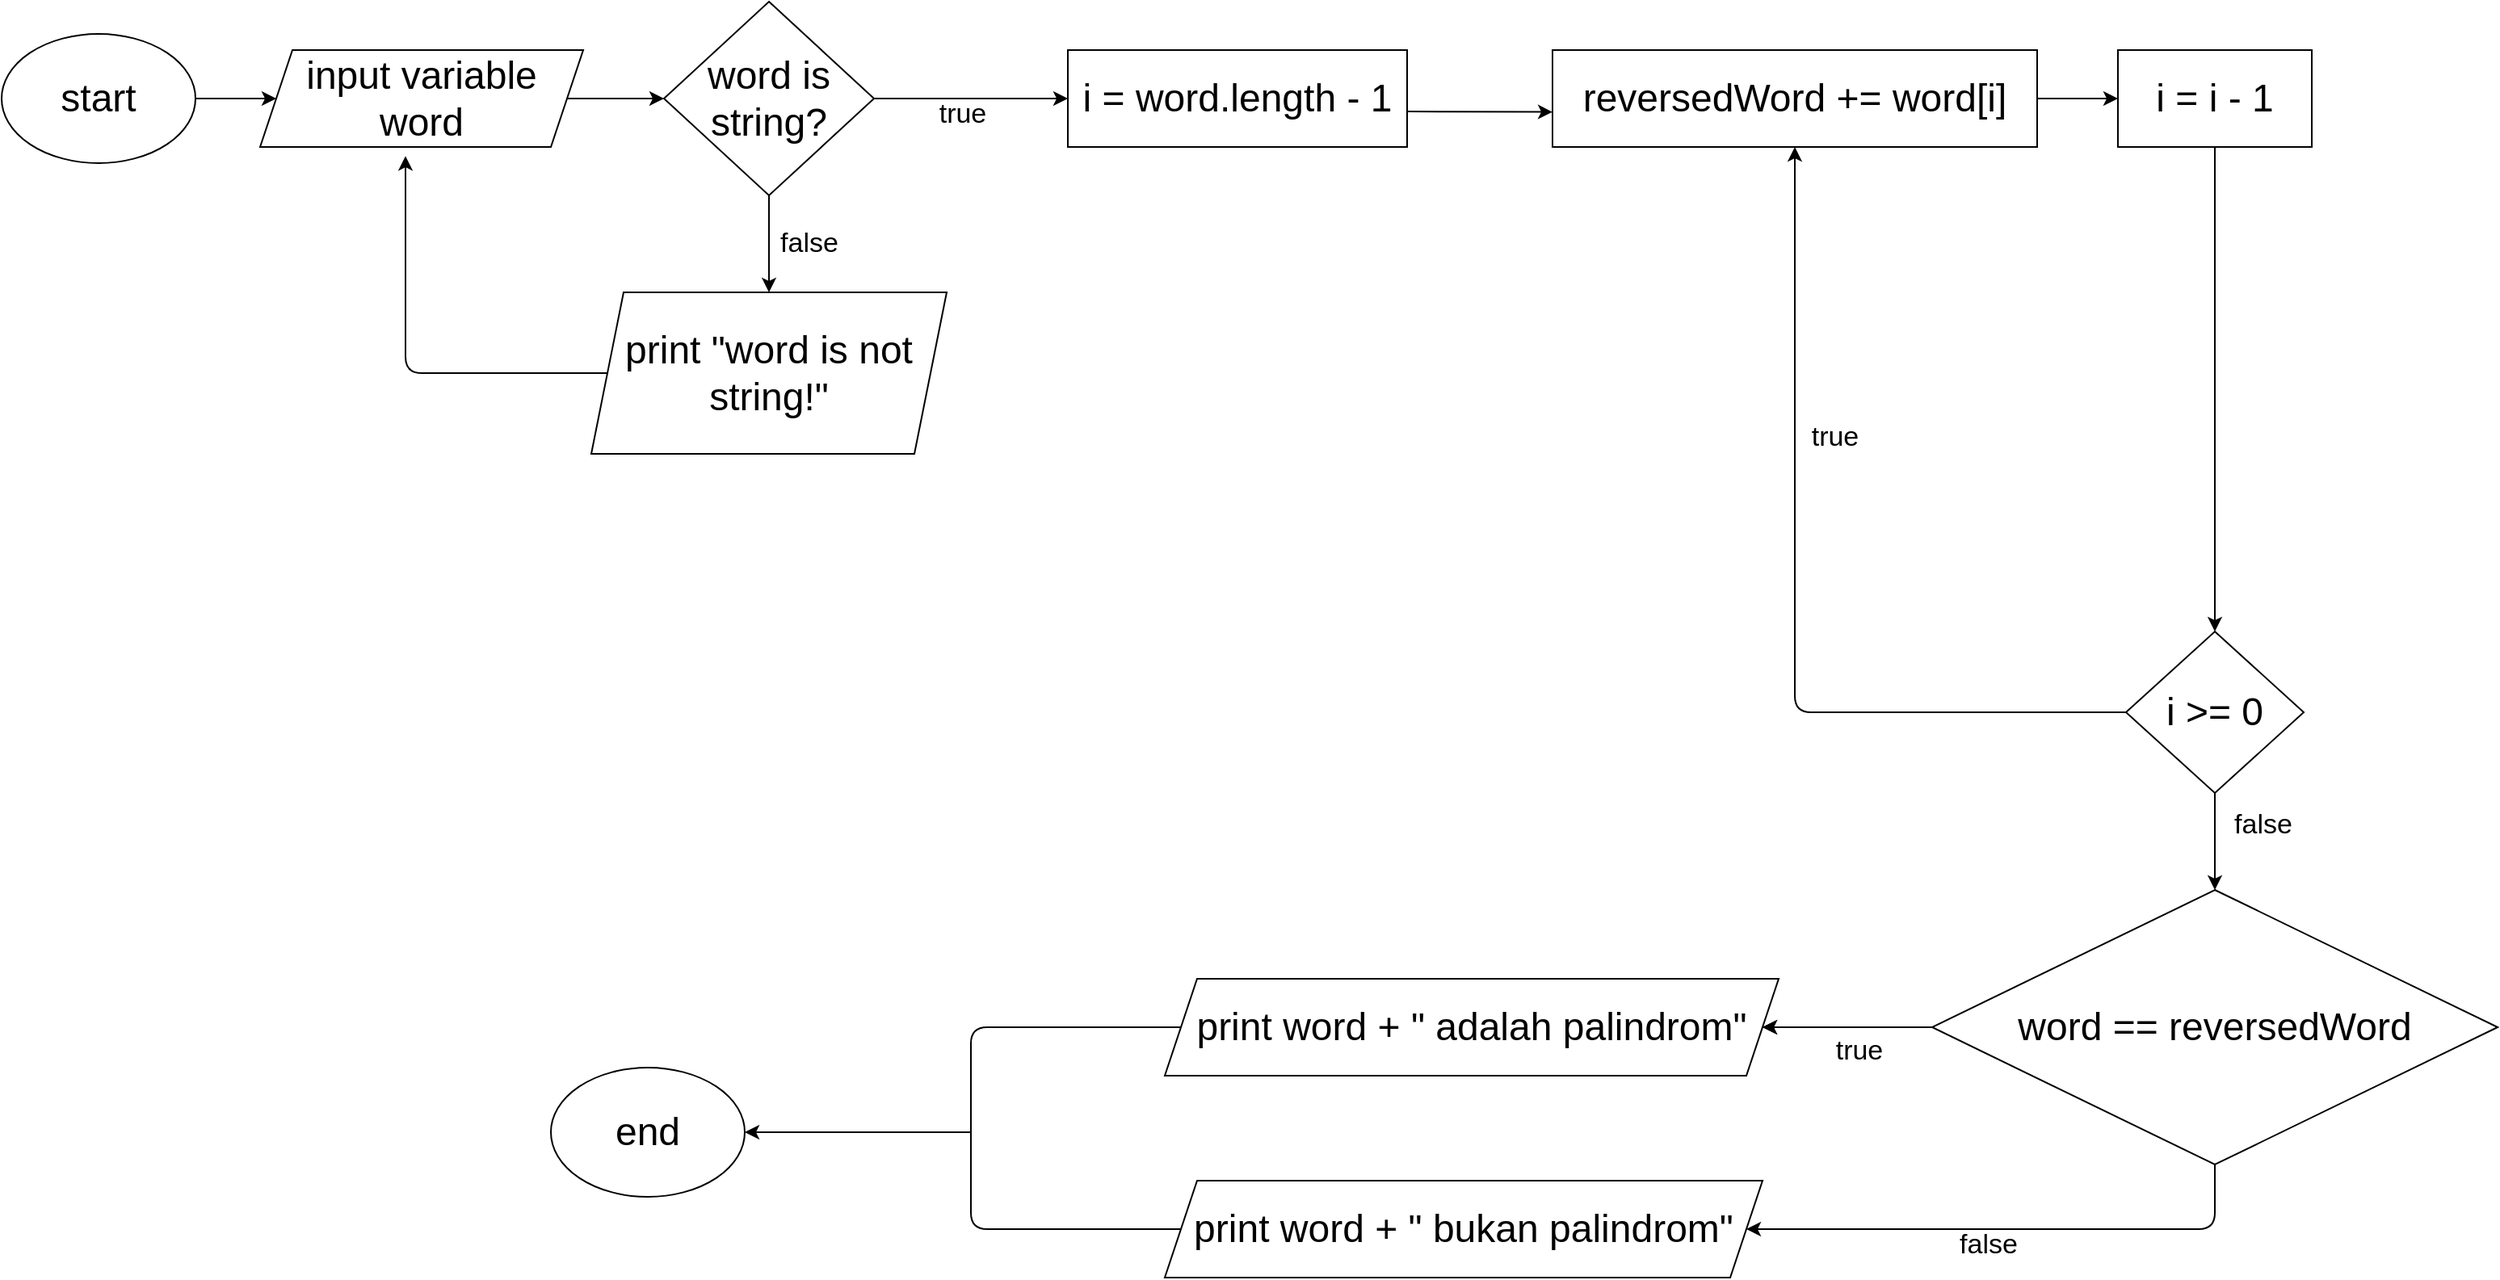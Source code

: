 <mxfile version="13.8.0" type="google"><diagram id="d85UPYjf056EZY-1-x_A" name="Page-1"><mxGraphModel dx="1736" dy="900" grid="1" gridSize="10" guides="1" tooltips="1" connect="1" arrows="1" fold="1" page="1" pageScale="1" pageWidth="1600" pageHeight="900" math="0" shadow="0"><root><mxCell id="0"/><mxCell id="1" parent="0"/><mxCell id="FTwMWuXCanjWBFO4pCka-2" value="&lt;font style=&quot;font-size: 24px&quot;&gt;start&lt;/font&gt;" style="ellipse;whiteSpace=wrap;html=1;" vertex="1" parent="1"><mxGeometry x="40" y="30" width="120" height="80" as="geometry"/></mxCell><mxCell id="FTwMWuXCanjWBFO4pCka-3" value="&lt;span style=&quot;font-size: 24px&quot;&gt;input variable word&lt;/span&gt;" style="shape=parallelogram;perimeter=parallelogramPerimeter;whiteSpace=wrap;html=1;fixedSize=1;" vertex="1" parent="1"><mxGeometry x="200" y="40" width="200" height="60" as="geometry"/></mxCell><mxCell id="FTwMWuXCanjWBFO4pCka-4" value="" style="endArrow=classic;html=1;entryX=0;entryY=0.5;entryDx=0;entryDy=0;" edge="1" parent="1" source="FTwMWuXCanjWBFO4pCka-2" target="FTwMWuXCanjWBFO4pCka-3"><mxGeometry width="50" height="50" relative="1" as="geometry"><mxPoint x="370" y="270" as="sourcePoint"/><mxPoint x="420" y="220" as="targetPoint"/></mxGeometry></mxCell><mxCell id="FTwMWuXCanjWBFO4pCka-5" value="&lt;font style=&quot;font-size: 24px&quot;&gt;word is string?&lt;/font&gt;" style="rhombus;whiteSpace=wrap;html=1;" vertex="1" parent="1"><mxGeometry x="450" y="10" width="130" height="120" as="geometry"/></mxCell><mxCell id="FTwMWuXCanjWBFO4pCka-6" value="" style="endArrow=classic;html=1;entryX=0;entryY=0.5;entryDx=0;entryDy=0;" edge="1" parent="1" source="FTwMWuXCanjWBFO4pCka-3" target="FTwMWuXCanjWBFO4pCka-5"><mxGeometry width="50" height="50" relative="1" as="geometry"><mxPoint x="370" y="210" as="sourcePoint"/><mxPoint x="420" y="160" as="targetPoint"/></mxGeometry></mxCell><mxCell id="FTwMWuXCanjWBFO4pCka-7" value="&lt;font style=&quot;font-size: 24px&quot;&gt;print &quot;word is not string!&quot;&lt;/font&gt;" style="shape=parallelogram;perimeter=parallelogramPerimeter;whiteSpace=wrap;html=1;fixedSize=1;" vertex="1" parent="1"><mxGeometry x="405" y="190" width="220" height="100" as="geometry"/></mxCell><mxCell id="FTwMWuXCanjWBFO4pCka-8" value="" style="endArrow=classic;html=1;exitX=0.5;exitY=1;exitDx=0;exitDy=0;entryX=0.5;entryY=0;entryDx=0;entryDy=0;" edge="1" parent="1" source="FTwMWuXCanjWBFO4pCka-5" target="FTwMWuXCanjWBFO4pCka-7"><mxGeometry width="50" height="50" relative="1" as="geometry"><mxPoint x="370" y="170" as="sourcePoint"/><mxPoint x="420" y="120" as="targetPoint"/></mxGeometry></mxCell><mxCell id="FTwMWuXCanjWBFO4pCka-9" value="" style="endArrow=classic;html=1;exitX=0;exitY=0.5;exitDx=0;exitDy=0;entryX=0.45;entryY=1.093;entryDx=0;entryDy=0;entryPerimeter=0;" edge="1" parent="1" source="FTwMWuXCanjWBFO4pCka-7" target="FTwMWuXCanjWBFO4pCka-3"><mxGeometry width="50" height="50" relative="1" as="geometry"><mxPoint x="370" y="170" as="sourcePoint"/><mxPoint x="420" y="120" as="targetPoint"/><Array as="points"><mxPoint x="290" y="240"/></Array></mxGeometry></mxCell><mxCell id="FTwMWuXCanjWBFO4pCka-10" value="&lt;font style=&quot;font-size: 17px&quot;&gt;false&lt;/font&gt;" style="text;html=1;strokeColor=none;fillColor=none;align=center;verticalAlign=middle;whiteSpace=wrap;rounded=0;" vertex="1" parent="1"><mxGeometry x="520" y="150" width="40" height="20" as="geometry"/></mxCell><mxCell id="FTwMWuXCanjWBFO4pCka-12" value="&lt;font style=&quot;font-size: 24px&quot;&gt;i = word.length - 1&lt;/font&gt;" style="rounded=0;whiteSpace=wrap;html=1;" vertex="1" parent="1"><mxGeometry x="700" y="40" width="210" height="60" as="geometry"/></mxCell><mxCell id="FTwMWuXCanjWBFO4pCka-13" value="" style="endArrow=classic;html=1;entryX=0;entryY=0.5;entryDx=0;entryDy=0;" edge="1" parent="1" source="FTwMWuXCanjWBFO4pCka-5" target="FTwMWuXCanjWBFO4pCka-12"><mxGeometry width="50" height="50" relative="1" as="geometry"><mxPoint x="570" y="140" as="sourcePoint"/><mxPoint x="650" y="70" as="targetPoint"/></mxGeometry></mxCell><mxCell id="FTwMWuXCanjWBFO4pCka-15" value="" style="endArrow=classic;html=1;entryX=0;entryY=0.5;entryDx=0;entryDy=0;" edge="1" parent="1"><mxGeometry width="50" height="50" relative="1" as="geometry"><mxPoint x="910" y="78" as="sourcePoint"/><mxPoint x="1000" y="78.33" as="targetPoint"/></mxGeometry></mxCell><mxCell id="FTwMWuXCanjWBFO4pCka-16" value="&lt;font style=&quot;font-size: 24px&quot;&gt;reversedWord += word[i]&lt;/font&gt;" style="rounded=0;whiteSpace=wrap;html=1;" vertex="1" parent="1"><mxGeometry x="1000" y="40" width="300" height="60" as="geometry"/></mxCell><mxCell id="FTwMWuXCanjWBFO4pCka-17" value="&lt;font style=&quot;font-size: 24px&quot;&gt;i = i - 1&lt;/font&gt;" style="rounded=0;whiteSpace=wrap;html=1;" vertex="1" parent="1"><mxGeometry x="1350" y="40" width="120" height="60" as="geometry"/></mxCell><mxCell id="FTwMWuXCanjWBFO4pCka-18" value="" style="endArrow=classic;html=1;" edge="1" parent="1" source="FTwMWuXCanjWBFO4pCka-16" target="FTwMWuXCanjWBFO4pCka-17"><mxGeometry width="50" height="50" relative="1" as="geometry"><mxPoint x="910" y="100" as="sourcePoint"/><mxPoint x="960" y="50" as="targetPoint"/></mxGeometry></mxCell><mxCell id="FTwMWuXCanjWBFO4pCka-19" value="&lt;font style=&quot;font-size: 24px&quot;&gt;i &amp;gt;= 0&lt;/font&gt;" style="rhombus;whiteSpace=wrap;html=1;" vertex="1" parent="1"><mxGeometry x="1355" y="400" width="110" height="100" as="geometry"/></mxCell><mxCell id="FTwMWuXCanjWBFO4pCka-20" value="" style="endArrow=classic;html=1;exitX=0.5;exitY=1;exitDx=0;exitDy=0;" edge="1" parent="1" source="FTwMWuXCanjWBFO4pCka-17" target="FTwMWuXCanjWBFO4pCka-19"><mxGeometry width="50" height="50" relative="1" as="geometry"><mxPoint x="910" y="430" as="sourcePoint"/><mxPoint x="960" y="380" as="targetPoint"/></mxGeometry></mxCell><mxCell id="FTwMWuXCanjWBFO4pCka-21" value="" style="endArrow=classic;html=1;" edge="1" parent="1" source="FTwMWuXCanjWBFO4pCka-19" target="FTwMWuXCanjWBFO4pCka-16"><mxGeometry width="50" height="50" relative="1" as="geometry"><mxPoint x="910" y="430" as="sourcePoint"/><mxPoint x="960" y="380" as="targetPoint"/><Array as="points"><mxPoint x="1150" y="450"/></Array></mxGeometry></mxCell><mxCell id="FTwMWuXCanjWBFO4pCka-22" value="&lt;font style=&quot;font-size: 17px&quot;&gt;true&lt;/font&gt;" style="text;html=1;strokeColor=none;fillColor=none;align=center;verticalAlign=middle;whiteSpace=wrap;rounded=0;" vertex="1" parent="1"><mxGeometry x="1150" y="270" width="50" height="20" as="geometry"/></mxCell><mxCell id="FTwMWuXCanjWBFO4pCka-26" value="&lt;font style=&quot;font-size: 17px&quot;&gt;true&lt;/font&gt;" style="text;html=1;strokeColor=none;fillColor=none;align=center;verticalAlign=middle;whiteSpace=wrap;rounded=0;" vertex="1" parent="1"><mxGeometry x="610" y="70" width="50" height="20" as="geometry"/></mxCell><mxCell id="FTwMWuXCanjWBFO4pCka-37" value="" style="edgeStyle=orthogonalEdgeStyle;rounded=0;orthogonalLoop=1;jettySize=auto;html=1;" edge="1" parent="1" source="FTwMWuXCanjWBFO4pCka-30" target="FTwMWuXCanjWBFO4pCka-34"><mxGeometry relative="1" as="geometry"/></mxCell><mxCell id="FTwMWuXCanjWBFO4pCka-30" value="&lt;font style=&quot;font-size: 24px&quot;&gt;word == reversedWord&lt;/font&gt;" style="rhombus;whiteSpace=wrap;html=1;" vertex="1" parent="1"><mxGeometry x="1235" y="560" width="350" height="170" as="geometry"/></mxCell><mxCell id="FTwMWuXCanjWBFO4pCka-31" value="" style="endArrow=classic;html=1;entryX=0.5;entryY=0;entryDx=0;entryDy=0;exitX=0.5;exitY=1;exitDx=0;exitDy=0;" edge="1" parent="1" source="FTwMWuXCanjWBFO4pCka-19" target="FTwMWuXCanjWBFO4pCka-30"><mxGeometry width="50" height="50" relative="1" as="geometry"><mxPoint x="910" y="570" as="sourcePoint"/><mxPoint x="960" y="520" as="targetPoint"/></mxGeometry></mxCell><mxCell id="FTwMWuXCanjWBFO4pCka-32" value="&lt;font style=&quot;font-size: 17px&quot;&gt;false&lt;/font&gt;" style="text;html=1;strokeColor=none;fillColor=none;align=center;verticalAlign=middle;whiteSpace=wrap;rounded=0;" vertex="1" parent="1"><mxGeometry x="1420" y="510" width="40" height="20" as="geometry"/></mxCell><mxCell id="FTwMWuXCanjWBFO4pCka-34" value="&lt;font style=&quot;font-size: 24px&quot;&gt;print word + &quot; adalah palindrom&quot;&lt;/font&gt;" style="shape=parallelogram;perimeter=parallelogramPerimeter;whiteSpace=wrap;html=1;fixedSize=1;" vertex="1" parent="1"><mxGeometry x="760" y="615" width="380" height="60" as="geometry"/></mxCell><mxCell id="FTwMWuXCanjWBFO4pCka-36" value="" style="endArrow=classic;html=1;entryX=1;entryY=0.5;entryDx=0;entryDy=0;" edge="1" parent="1" target="FTwMWuXCanjWBFO4pCka-34"><mxGeometry width="50" height="50" relative="1" as="geometry"><mxPoint x="1230" y="645" as="sourcePoint"/><mxPoint x="1135" y="650" as="targetPoint"/></mxGeometry></mxCell><mxCell id="FTwMWuXCanjWBFO4pCka-38" value="&lt;font style=&quot;font-size: 24px&quot;&gt;print word + &quot; bukan palindrom&quot;&lt;/font&gt;" style="shape=parallelogram;perimeter=parallelogramPerimeter;whiteSpace=wrap;html=1;fixedSize=1;" vertex="1" parent="1"><mxGeometry x="760" y="740" width="370" height="60" as="geometry"/></mxCell><mxCell id="FTwMWuXCanjWBFO4pCka-39" value="" style="endArrow=classic;html=1;entryX=1;entryY=0.5;entryDx=0;entryDy=0;exitX=0.5;exitY=1;exitDx=0;exitDy=0;" edge="1" parent="1" source="FTwMWuXCanjWBFO4pCka-30" target="FTwMWuXCanjWBFO4pCka-38"><mxGeometry width="50" height="50" relative="1" as="geometry"><mxPoint x="1110" y="690" as="sourcePoint"/><mxPoint x="1160" y="640" as="targetPoint"/><Array as="points"><mxPoint x="1410" y="770"/></Array></mxGeometry></mxCell><mxCell id="FTwMWuXCanjWBFO4pCka-40" value="&lt;font style=&quot;font-size: 17px&quot;&gt;true&lt;/font&gt;" style="text;html=1;strokeColor=none;fillColor=none;align=center;verticalAlign=middle;whiteSpace=wrap;rounded=0;" vertex="1" parent="1"><mxGeometry x="1170" y="650" width="40" height="20" as="geometry"/></mxCell><mxCell id="FTwMWuXCanjWBFO4pCka-41" value="&lt;font style=&quot;font-size: 17px&quot;&gt;false&lt;/font&gt;" style="text;html=1;strokeColor=none;fillColor=none;align=center;verticalAlign=middle;whiteSpace=wrap;rounded=0;" vertex="1" parent="1"><mxGeometry x="1250" y="770" width="40" height="20" as="geometry"/></mxCell><mxCell id="FTwMWuXCanjWBFO4pCka-43" value="" style="endArrow=none;html=1;entryX=0;entryY=0.5;entryDx=0;entryDy=0;exitX=0;exitY=0.5;exitDx=0;exitDy=0;" edge="1" parent="1" source="FTwMWuXCanjWBFO4pCka-38" target="FTwMWuXCanjWBFO4pCka-34"><mxGeometry width="50" height="50" relative="1" as="geometry"><mxPoint x="730" y="730" as="sourcePoint"/><mxPoint x="780" y="680" as="targetPoint"/><Array as="points"><mxPoint x="640" y="770"/><mxPoint x="640" y="645"/></Array></mxGeometry></mxCell><mxCell id="FTwMWuXCanjWBFO4pCka-45" value="" style="endArrow=classic;html=1;entryX=1;entryY=0.5;entryDx=0;entryDy=0;" edge="1" parent="1"><mxGeometry width="50" height="50" relative="1" as="geometry"><mxPoint x="640" y="710" as="sourcePoint"/><mxPoint x="500" y="710" as="targetPoint"/></mxGeometry></mxCell><mxCell id="FTwMWuXCanjWBFO4pCka-46" value="&lt;font style=&quot;font-size: 24px&quot;&gt;end&lt;/font&gt;" style="ellipse;whiteSpace=wrap;html=1;" vertex="1" parent="1"><mxGeometry x="380" y="670" width="120" height="80" as="geometry"/></mxCell></root></mxGraphModel></diagram></mxfile>